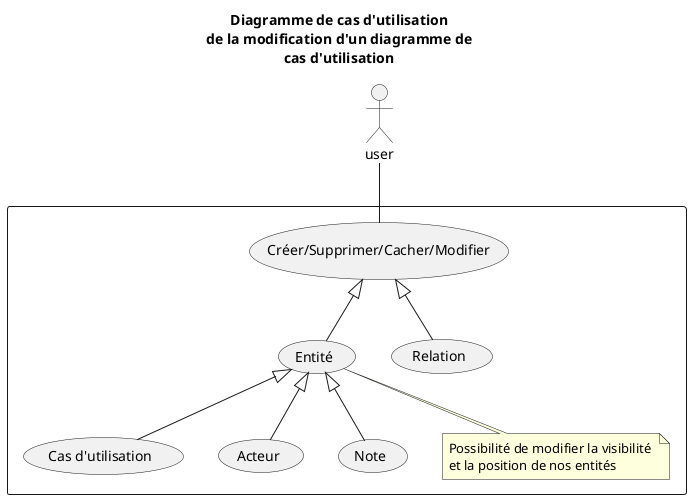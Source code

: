 @startuml
title Diagramme de cas d'utilisation\nde la modification d'un diagramme de\ncas d'utilisation

Actor :user:

rectangle {
    
    (Créer/Supprimer/Cacher/Modifier) as (manip)
    (Cas d'utilisation) as (cas)
    
    :user: -- (manip)
    (manip) <|-- (Entité)
    (Entité) <|-- (Acteur)
    (Entité) <|-- (Note)
 
    (Entité) <|-- (cas)
	
    (manip) <|-- (Relation)

    note bottom of (Entité)
        Possibilité de modifier la visibilité 
        et la position de nos entités
    end note
    
}
@enduml
